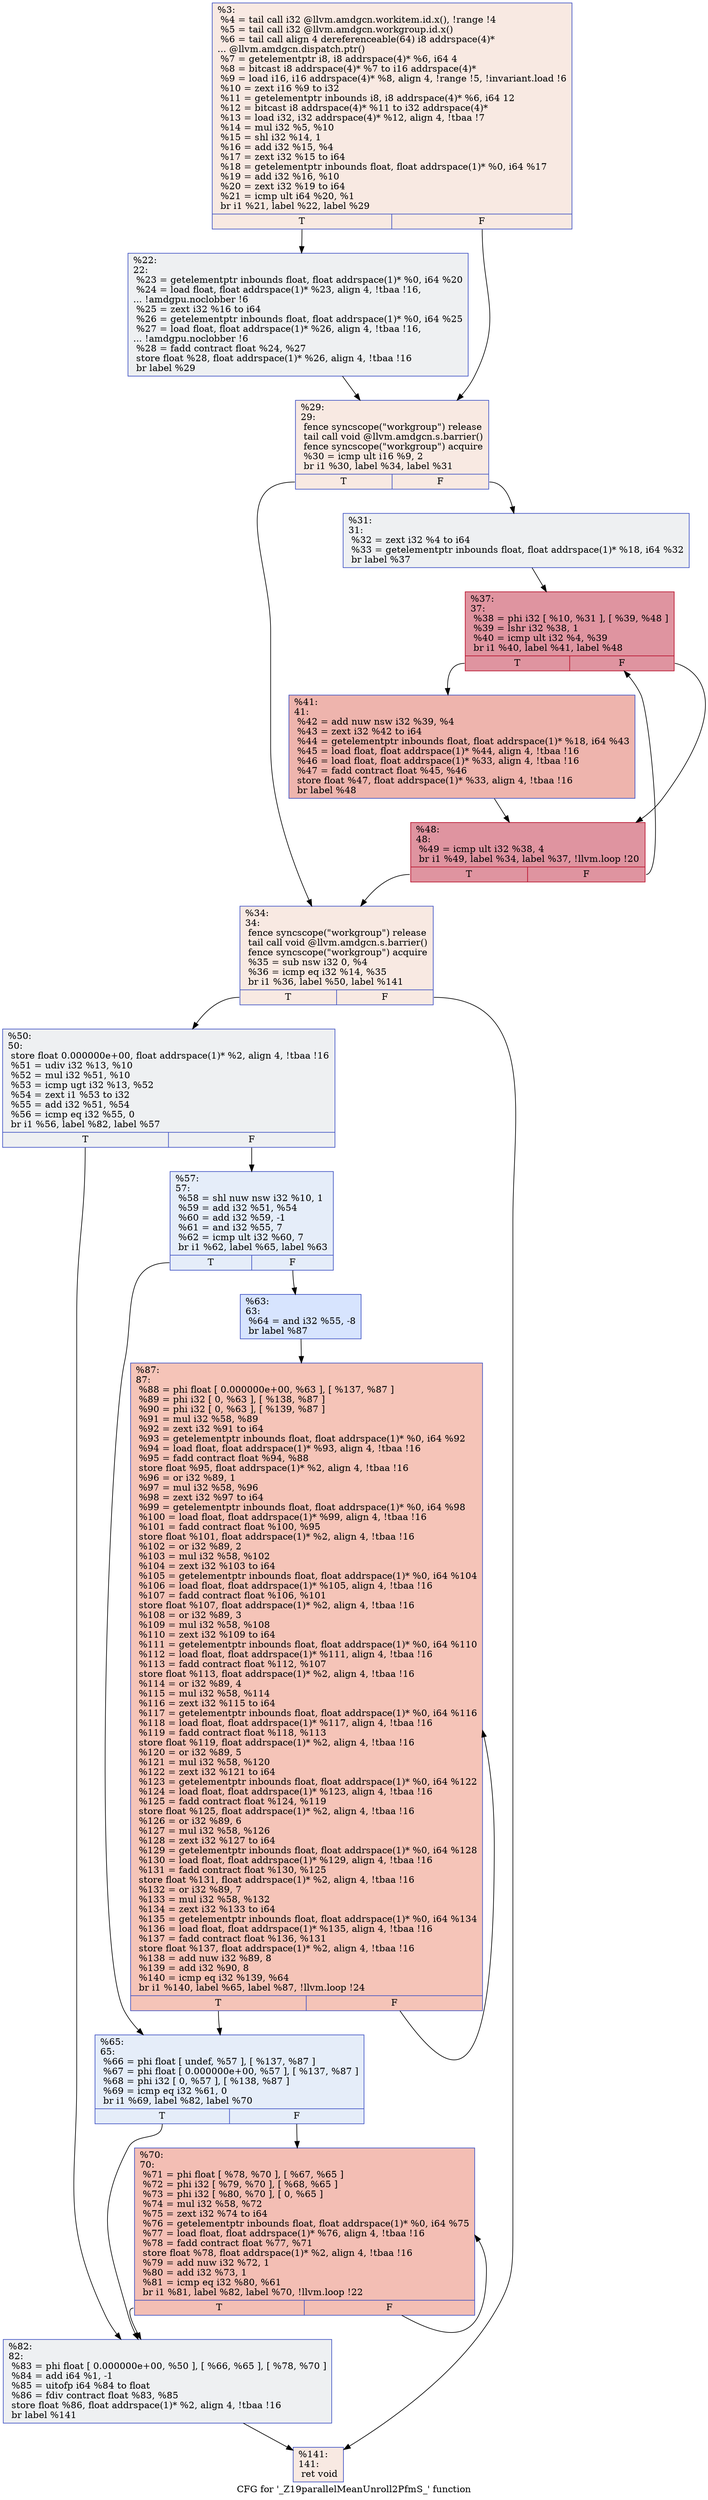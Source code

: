 digraph "CFG for '_Z19parallelMeanUnroll2PfmS_' function" {
	label="CFG for '_Z19parallelMeanUnroll2PfmS_' function";

	Node0x4e5ccf0 [shape=record,color="#3d50c3ff", style=filled, fillcolor="#efcebd70",label="{%3:\l  %4 = tail call i32 @llvm.amdgcn.workitem.id.x(), !range !4\l  %5 = tail call i32 @llvm.amdgcn.workgroup.id.x()\l  %6 = tail call align 4 dereferenceable(64) i8 addrspace(4)*\l... @llvm.amdgcn.dispatch.ptr()\l  %7 = getelementptr i8, i8 addrspace(4)* %6, i64 4\l  %8 = bitcast i8 addrspace(4)* %7 to i16 addrspace(4)*\l  %9 = load i16, i16 addrspace(4)* %8, align 4, !range !5, !invariant.load !6\l  %10 = zext i16 %9 to i32\l  %11 = getelementptr inbounds i8, i8 addrspace(4)* %6, i64 12\l  %12 = bitcast i8 addrspace(4)* %11 to i32 addrspace(4)*\l  %13 = load i32, i32 addrspace(4)* %12, align 4, !tbaa !7\l  %14 = mul i32 %5, %10\l  %15 = shl i32 %14, 1\l  %16 = add i32 %15, %4\l  %17 = zext i32 %15 to i64\l  %18 = getelementptr inbounds float, float addrspace(1)* %0, i64 %17\l  %19 = add i32 %16, %10\l  %20 = zext i32 %19 to i64\l  %21 = icmp ult i64 %20, %1\l  br i1 %21, label %22, label %29\l|{<s0>T|<s1>F}}"];
	Node0x4e5ccf0:s0 -> Node0x4e5da50;
	Node0x4e5ccf0:s1 -> Node0x4e5f280;
	Node0x4e5da50 [shape=record,color="#3d50c3ff", style=filled, fillcolor="#d9dce170",label="{%22:\l22:                                               \l  %23 = getelementptr inbounds float, float addrspace(1)* %0, i64 %20\l  %24 = load float, float addrspace(1)* %23, align 4, !tbaa !16,\l... !amdgpu.noclobber !6\l  %25 = zext i32 %16 to i64\l  %26 = getelementptr inbounds float, float addrspace(1)* %0, i64 %25\l  %27 = load float, float addrspace(1)* %26, align 4, !tbaa !16,\l... !amdgpu.noclobber !6\l  %28 = fadd contract float %24, %27\l  store float %28, float addrspace(1)* %26, align 4, !tbaa !16\l  br label %29\l}"];
	Node0x4e5da50 -> Node0x4e5f280;
	Node0x4e5f280 [shape=record,color="#3d50c3ff", style=filled, fillcolor="#efcebd70",label="{%29:\l29:                                               \l  fence syncscope(\"workgroup\") release\l  tail call void @llvm.amdgcn.s.barrier()\l  fence syncscope(\"workgroup\") acquire\l  %30 = icmp ult i16 %9, 2\l  br i1 %30, label %34, label %31\l|{<s0>T|<s1>F}}"];
	Node0x4e5f280:s0 -> Node0x4e60910;
	Node0x4e5f280:s1 -> Node0x4e609a0;
	Node0x4e609a0 [shape=record,color="#3d50c3ff", style=filled, fillcolor="#d9dce170",label="{%31:\l31:                                               \l  %32 = zext i32 %4 to i64\l  %33 = getelementptr inbounds float, float addrspace(1)* %18, i64 %32\l  br label %37\l}"];
	Node0x4e609a0 -> Node0x4e5efa0;
	Node0x4e60910 [shape=record,color="#3d50c3ff", style=filled, fillcolor="#efcebd70",label="{%34:\l34:                                               \l  fence syncscope(\"workgroup\") release\l  tail call void @llvm.amdgcn.s.barrier()\l  fence syncscope(\"workgroup\") acquire\l  %35 = sub nsw i32 0, %4\l  %36 = icmp eq i32 %14, %35\l  br i1 %36, label %50, label %141\l|{<s0>T|<s1>F}}"];
	Node0x4e60910:s0 -> Node0x4e610d0;
	Node0x4e60910:s1 -> Node0x4e61120;
	Node0x4e5efa0 [shape=record,color="#b70d28ff", style=filled, fillcolor="#b70d2870",label="{%37:\l37:                                               \l  %38 = phi i32 [ %10, %31 ], [ %39, %48 ]\l  %39 = lshr i32 %38, 1\l  %40 = icmp ult i32 %4, %39\l  br i1 %40, label %41, label %48\l|{<s0>T|<s1>F}}"];
	Node0x4e5efa0:s0 -> Node0x4e614c0;
	Node0x4e5efa0:s1 -> Node0x4e61260;
	Node0x4e614c0 [shape=record,color="#3d50c3ff", style=filled, fillcolor="#d8564670",label="{%41:\l41:                                               \l  %42 = add nuw nsw i32 %39, %4\l  %43 = zext i32 %42 to i64\l  %44 = getelementptr inbounds float, float addrspace(1)* %18, i64 %43\l  %45 = load float, float addrspace(1)* %44, align 4, !tbaa !16\l  %46 = load float, float addrspace(1)* %33, align 4, !tbaa !16\l  %47 = fadd contract float %45, %46\l  store float %47, float addrspace(1)* %33, align 4, !tbaa !16\l  br label %48\l}"];
	Node0x4e614c0 -> Node0x4e61260;
	Node0x4e61260 [shape=record,color="#b70d28ff", style=filled, fillcolor="#b70d2870",label="{%48:\l48:                                               \l  %49 = icmp ult i32 %38, 4\l  br i1 %49, label %34, label %37, !llvm.loop !20\l|{<s0>T|<s1>F}}"];
	Node0x4e61260:s0 -> Node0x4e60910;
	Node0x4e61260:s1 -> Node0x4e5efa0;
	Node0x4e610d0 [shape=record,color="#3d50c3ff", style=filled, fillcolor="#d9dce170",label="{%50:\l50:                                               \l  store float 0.000000e+00, float addrspace(1)* %2, align 4, !tbaa !16\l  %51 = udiv i32 %13, %10\l  %52 = mul i32 %51, %10\l  %53 = icmp ugt i32 %13, %52\l  %54 = zext i1 %53 to i32\l  %55 = add i32 %51, %54\l  %56 = icmp eq i32 %55, 0\l  br i1 %56, label %82, label %57\l|{<s0>T|<s1>F}}"];
	Node0x4e610d0:s0 -> Node0x4e629e0;
	Node0x4e610d0:s1 -> Node0x4e62a70;
	Node0x4e62a70 [shape=record,color="#3d50c3ff", style=filled, fillcolor="#c5d6f270",label="{%57:\l57:                                               \l  %58 = shl nuw nsw i32 %10, 1\l  %59 = add i32 %51, %54\l  %60 = add i32 %59, -1\l  %61 = and i32 %55, 7\l  %62 = icmp ult i32 %60, 7\l  br i1 %62, label %65, label %63\l|{<s0>T|<s1>F}}"];
	Node0x4e62a70:s0 -> Node0x4e62eb0;
	Node0x4e62a70:s1 -> Node0x4e62f00;
	Node0x4e62f00 [shape=record,color="#3d50c3ff", style=filled, fillcolor="#a5c3fe70",label="{%63:\l63:                                               \l  %64 = and i32 %55, -8\l  br label %87\l}"];
	Node0x4e62f00 -> Node0x4e60b50;
	Node0x4e62eb0 [shape=record,color="#3d50c3ff", style=filled, fillcolor="#c5d6f270",label="{%65:\l65:                                               \l  %66 = phi float [ undef, %57 ], [ %137, %87 ]\l  %67 = phi float [ 0.000000e+00, %57 ], [ %137, %87 ]\l  %68 = phi i32 [ 0, %57 ], [ %138, %87 ]\l  %69 = icmp eq i32 %61, 0\l  br i1 %69, label %82, label %70\l|{<s0>T|<s1>F}}"];
	Node0x4e62eb0:s0 -> Node0x4e629e0;
	Node0x4e62eb0:s1 -> Node0x4e63b30;
	Node0x4e63b30 [shape=record,color="#3d50c3ff", style=filled, fillcolor="#e36c5570",label="{%70:\l70:                                               \l  %71 = phi float [ %78, %70 ], [ %67, %65 ]\l  %72 = phi i32 [ %79, %70 ], [ %68, %65 ]\l  %73 = phi i32 [ %80, %70 ], [ 0, %65 ]\l  %74 = mul i32 %58, %72\l  %75 = zext i32 %74 to i64\l  %76 = getelementptr inbounds float, float addrspace(1)* %0, i64 %75\l  %77 = load float, float addrspace(1)* %76, align 4, !tbaa !16\l  %78 = fadd contract float %77, %71\l  store float %78, float addrspace(1)* %2, align 4, !tbaa !16\l  %79 = add nuw i32 %72, 1\l  %80 = add i32 %73, 1\l  %81 = icmp eq i32 %80, %61\l  br i1 %81, label %82, label %70, !llvm.loop !22\l|{<s0>T|<s1>F}}"];
	Node0x4e63b30:s0 -> Node0x4e629e0;
	Node0x4e63b30:s1 -> Node0x4e63b30;
	Node0x4e629e0 [shape=record,color="#3d50c3ff", style=filled, fillcolor="#d9dce170",label="{%82:\l82:                                               \l  %83 = phi float [ 0.000000e+00, %50 ], [ %66, %65 ], [ %78, %70 ]\l  %84 = add i64 %1, -1\l  %85 = uitofp i64 %84 to float\l  %86 = fdiv contract float %83, %85\l  store float %86, float addrspace(1)* %2, align 4, !tbaa !16\l  br label %141\l}"];
	Node0x4e629e0 -> Node0x4e61120;
	Node0x4e60b50 [shape=record,color="#3d50c3ff", style=filled, fillcolor="#e97a5f70",label="{%87:\l87:                                               \l  %88 = phi float [ 0.000000e+00, %63 ], [ %137, %87 ]\l  %89 = phi i32 [ 0, %63 ], [ %138, %87 ]\l  %90 = phi i32 [ 0, %63 ], [ %139, %87 ]\l  %91 = mul i32 %58, %89\l  %92 = zext i32 %91 to i64\l  %93 = getelementptr inbounds float, float addrspace(1)* %0, i64 %92\l  %94 = load float, float addrspace(1)* %93, align 4, !tbaa !16\l  %95 = fadd contract float %94, %88\l  store float %95, float addrspace(1)* %2, align 4, !tbaa !16\l  %96 = or i32 %89, 1\l  %97 = mul i32 %58, %96\l  %98 = zext i32 %97 to i64\l  %99 = getelementptr inbounds float, float addrspace(1)* %0, i64 %98\l  %100 = load float, float addrspace(1)* %99, align 4, !tbaa !16\l  %101 = fadd contract float %100, %95\l  store float %101, float addrspace(1)* %2, align 4, !tbaa !16\l  %102 = or i32 %89, 2\l  %103 = mul i32 %58, %102\l  %104 = zext i32 %103 to i64\l  %105 = getelementptr inbounds float, float addrspace(1)* %0, i64 %104\l  %106 = load float, float addrspace(1)* %105, align 4, !tbaa !16\l  %107 = fadd contract float %106, %101\l  store float %107, float addrspace(1)* %2, align 4, !tbaa !16\l  %108 = or i32 %89, 3\l  %109 = mul i32 %58, %108\l  %110 = zext i32 %109 to i64\l  %111 = getelementptr inbounds float, float addrspace(1)* %0, i64 %110\l  %112 = load float, float addrspace(1)* %111, align 4, !tbaa !16\l  %113 = fadd contract float %112, %107\l  store float %113, float addrspace(1)* %2, align 4, !tbaa !16\l  %114 = or i32 %89, 4\l  %115 = mul i32 %58, %114\l  %116 = zext i32 %115 to i64\l  %117 = getelementptr inbounds float, float addrspace(1)* %0, i64 %116\l  %118 = load float, float addrspace(1)* %117, align 4, !tbaa !16\l  %119 = fadd contract float %118, %113\l  store float %119, float addrspace(1)* %2, align 4, !tbaa !16\l  %120 = or i32 %89, 5\l  %121 = mul i32 %58, %120\l  %122 = zext i32 %121 to i64\l  %123 = getelementptr inbounds float, float addrspace(1)* %0, i64 %122\l  %124 = load float, float addrspace(1)* %123, align 4, !tbaa !16\l  %125 = fadd contract float %124, %119\l  store float %125, float addrspace(1)* %2, align 4, !tbaa !16\l  %126 = or i32 %89, 6\l  %127 = mul i32 %58, %126\l  %128 = zext i32 %127 to i64\l  %129 = getelementptr inbounds float, float addrspace(1)* %0, i64 %128\l  %130 = load float, float addrspace(1)* %129, align 4, !tbaa !16\l  %131 = fadd contract float %130, %125\l  store float %131, float addrspace(1)* %2, align 4, !tbaa !16\l  %132 = or i32 %89, 7\l  %133 = mul i32 %58, %132\l  %134 = zext i32 %133 to i64\l  %135 = getelementptr inbounds float, float addrspace(1)* %0, i64 %134\l  %136 = load float, float addrspace(1)* %135, align 4, !tbaa !16\l  %137 = fadd contract float %136, %131\l  store float %137, float addrspace(1)* %2, align 4, !tbaa !16\l  %138 = add nuw i32 %89, 8\l  %139 = add i32 %90, 8\l  %140 = icmp eq i32 %139, %64\l  br i1 %140, label %65, label %87, !llvm.loop !24\l|{<s0>T|<s1>F}}"];
	Node0x4e60b50:s0 -> Node0x4e62eb0;
	Node0x4e60b50:s1 -> Node0x4e60b50;
	Node0x4e61120 [shape=record,color="#3d50c3ff", style=filled, fillcolor="#efcebd70",label="{%141:\l141:                                              \l  ret void\l}"];
}
